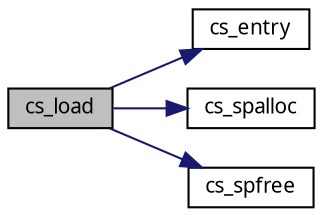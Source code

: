 digraph G
{
  edge [fontname="FreeSans.ttf",fontsize=10,labelfontname="FreeSans.ttf",labelfontsize=10];
  node [fontname="FreeSans.ttf",fontsize=10,shape=record];
  rankdir=LR;
  Node1 [label="cs_load",height=0.2,width=0.4,color="black", fillcolor="grey75", style="filled" fontcolor="black"];
  Node1 -> Node2 [color="midnightblue",fontsize=10,style="solid",fontname="FreeSans.ttf"];
  Node2 [label="cs_entry",height=0.2,width=0.4,color="black", fillcolor="white", style="filled",URL="$cs_8c.html#123f77ef9b940089a931a994deb21735"];
  Node1 -> Node3 [color="midnightblue",fontsize=10,style="solid",fontname="FreeSans.ttf"];
  Node3 [label="cs_spalloc",height=0.2,width=0.4,color="black", fillcolor="white", style="filled",URL="$cs_8c.html#ad3a584d9185a4fe4497a36f892b9c72"];
  Node1 -> Node4 [color="midnightblue",fontsize=10,style="solid",fontname="FreeSans.ttf"];
  Node4 [label="cs_spfree",height=0.2,width=0.4,color="black", fillcolor="white", style="filled",URL="$cs_8c.html#6d705e404a7831ccf01bc0ea064215b9"];
}
